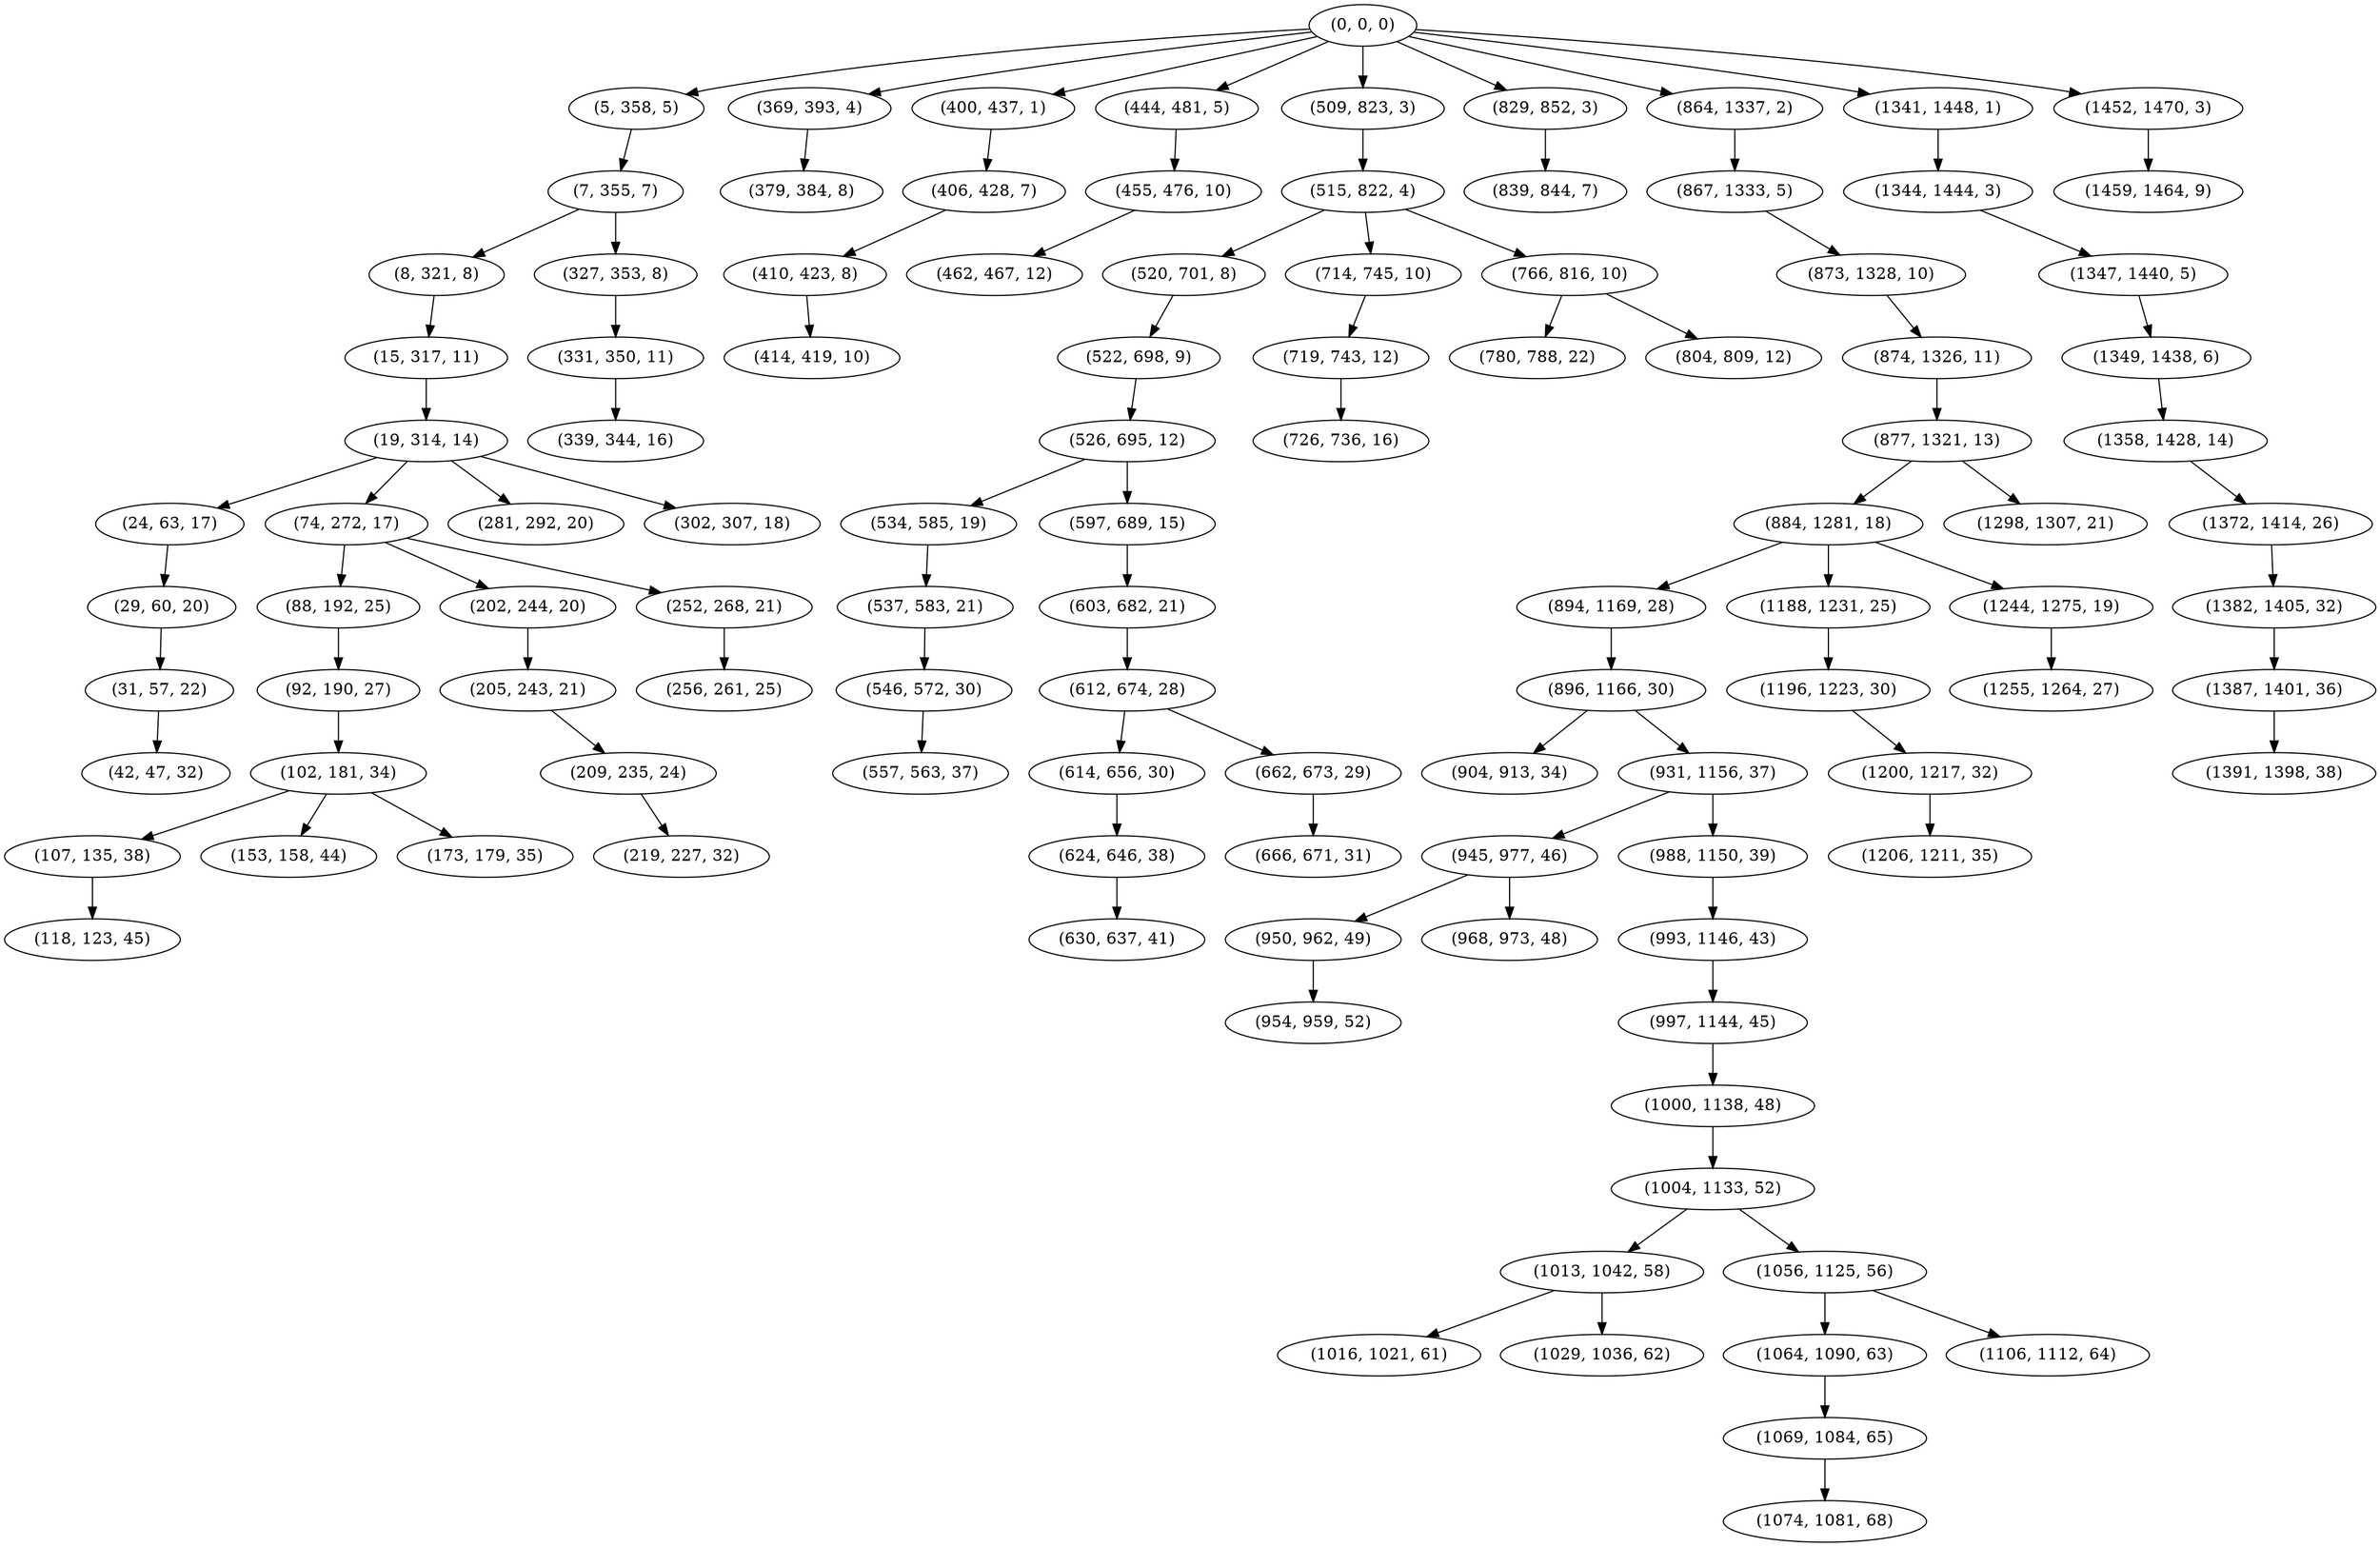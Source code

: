 digraph tree {
    "(0, 0, 0)";
    "(5, 358, 5)";
    "(7, 355, 7)";
    "(8, 321, 8)";
    "(15, 317, 11)";
    "(19, 314, 14)";
    "(24, 63, 17)";
    "(29, 60, 20)";
    "(31, 57, 22)";
    "(42, 47, 32)";
    "(74, 272, 17)";
    "(88, 192, 25)";
    "(92, 190, 27)";
    "(102, 181, 34)";
    "(107, 135, 38)";
    "(118, 123, 45)";
    "(153, 158, 44)";
    "(173, 179, 35)";
    "(202, 244, 20)";
    "(205, 243, 21)";
    "(209, 235, 24)";
    "(219, 227, 32)";
    "(252, 268, 21)";
    "(256, 261, 25)";
    "(281, 292, 20)";
    "(302, 307, 18)";
    "(327, 353, 8)";
    "(331, 350, 11)";
    "(339, 344, 16)";
    "(369, 393, 4)";
    "(379, 384, 8)";
    "(400, 437, 1)";
    "(406, 428, 7)";
    "(410, 423, 8)";
    "(414, 419, 10)";
    "(444, 481, 5)";
    "(455, 476, 10)";
    "(462, 467, 12)";
    "(509, 823, 3)";
    "(515, 822, 4)";
    "(520, 701, 8)";
    "(522, 698, 9)";
    "(526, 695, 12)";
    "(534, 585, 19)";
    "(537, 583, 21)";
    "(546, 572, 30)";
    "(557, 563, 37)";
    "(597, 689, 15)";
    "(603, 682, 21)";
    "(612, 674, 28)";
    "(614, 656, 30)";
    "(624, 646, 38)";
    "(630, 637, 41)";
    "(662, 673, 29)";
    "(666, 671, 31)";
    "(714, 745, 10)";
    "(719, 743, 12)";
    "(726, 736, 16)";
    "(766, 816, 10)";
    "(780, 788, 22)";
    "(804, 809, 12)";
    "(829, 852, 3)";
    "(839, 844, 7)";
    "(864, 1337, 2)";
    "(867, 1333, 5)";
    "(873, 1328, 10)";
    "(874, 1326, 11)";
    "(877, 1321, 13)";
    "(884, 1281, 18)";
    "(894, 1169, 28)";
    "(896, 1166, 30)";
    "(904, 913, 34)";
    "(931, 1156, 37)";
    "(945, 977, 46)";
    "(950, 962, 49)";
    "(954, 959, 52)";
    "(968, 973, 48)";
    "(988, 1150, 39)";
    "(993, 1146, 43)";
    "(997, 1144, 45)";
    "(1000, 1138, 48)";
    "(1004, 1133, 52)";
    "(1013, 1042, 58)";
    "(1016, 1021, 61)";
    "(1029, 1036, 62)";
    "(1056, 1125, 56)";
    "(1064, 1090, 63)";
    "(1069, 1084, 65)";
    "(1074, 1081, 68)";
    "(1106, 1112, 64)";
    "(1188, 1231, 25)";
    "(1196, 1223, 30)";
    "(1200, 1217, 32)";
    "(1206, 1211, 35)";
    "(1244, 1275, 19)";
    "(1255, 1264, 27)";
    "(1298, 1307, 21)";
    "(1341, 1448, 1)";
    "(1344, 1444, 3)";
    "(1347, 1440, 5)";
    "(1349, 1438, 6)";
    "(1358, 1428, 14)";
    "(1372, 1414, 26)";
    "(1382, 1405, 32)";
    "(1387, 1401, 36)";
    "(1391, 1398, 38)";
    "(1452, 1470, 3)";
    "(1459, 1464, 9)";
    "(0, 0, 0)" -> "(5, 358, 5)";
    "(0, 0, 0)" -> "(369, 393, 4)";
    "(0, 0, 0)" -> "(400, 437, 1)";
    "(0, 0, 0)" -> "(444, 481, 5)";
    "(0, 0, 0)" -> "(509, 823, 3)";
    "(0, 0, 0)" -> "(829, 852, 3)";
    "(0, 0, 0)" -> "(864, 1337, 2)";
    "(0, 0, 0)" -> "(1341, 1448, 1)";
    "(0, 0, 0)" -> "(1452, 1470, 3)";
    "(5, 358, 5)" -> "(7, 355, 7)";
    "(7, 355, 7)" -> "(8, 321, 8)";
    "(7, 355, 7)" -> "(327, 353, 8)";
    "(8, 321, 8)" -> "(15, 317, 11)";
    "(15, 317, 11)" -> "(19, 314, 14)";
    "(19, 314, 14)" -> "(24, 63, 17)";
    "(19, 314, 14)" -> "(74, 272, 17)";
    "(19, 314, 14)" -> "(281, 292, 20)";
    "(19, 314, 14)" -> "(302, 307, 18)";
    "(24, 63, 17)" -> "(29, 60, 20)";
    "(29, 60, 20)" -> "(31, 57, 22)";
    "(31, 57, 22)" -> "(42, 47, 32)";
    "(74, 272, 17)" -> "(88, 192, 25)";
    "(74, 272, 17)" -> "(202, 244, 20)";
    "(74, 272, 17)" -> "(252, 268, 21)";
    "(88, 192, 25)" -> "(92, 190, 27)";
    "(92, 190, 27)" -> "(102, 181, 34)";
    "(102, 181, 34)" -> "(107, 135, 38)";
    "(102, 181, 34)" -> "(153, 158, 44)";
    "(102, 181, 34)" -> "(173, 179, 35)";
    "(107, 135, 38)" -> "(118, 123, 45)";
    "(202, 244, 20)" -> "(205, 243, 21)";
    "(205, 243, 21)" -> "(209, 235, 24)";
    "(209, 235, 24)" -> "(219, 227, 32)";
    "(252, 268, 21)" -> "(256, 261, 25)";
    "(327, 353, 8)" -> "(331, 350, 11)";
    "(331, 350, 11)" -> "(339, 344, 16)";
    "(369, 393, 4)" -> "(379, 384, 8)";
    "(400, 437, 1)" -> "(406, 428, 7)";
    "(406, 428, 7)" -> "(410, 423, 8)";
    "(410, 423, 8)" -> "(414, 419, 10)";
    "(444, 481, 5)" -> "(455, 476, 10)";
    "(455, 476, 10)" -> "(462, 467, 12)";
    "(509, 823, 3)" -> "(515, 822, 4)";
    "(515, 822, 4)" -> "(520, 701, 8)";
    "(515, 822, 4)" -> "(714, 745, 10)";
    "(515, 822, 4)" -> "(766, 816, 10)";
    "(520, 701, 8)" -> "(522, 698, 9)";
    "(522, 698, 9)" -> "(526, 695, 12)";
    "(526, 695, 12)" -> "(534, 585, 19)";
    "(526, 695, 12)" -> "(597, 689, 15)";
    "(534, 585, 19)" -> "(537, 583, 21)";
    "(537, 583, 21)" -> "(546, 572, 30)";
    "(546, 572, 30)" -> "(557, 563, 37)";
    "(597, 689, 15)" -> "(603, 682, 21)";
    "(603, 682, 21)" -> "(612, 674, 28)";
    "(612, 674, 28)" -> "(614, 656, 30)";
    "(612, 674, 28)" -> "(662, 673, 29)";
    "(614, 656, 30)" -> "(624, 646, 38)";
    "(624, 646, 38)" -> "(630, 637, 41)";
    "(662, 673, 29)" -> "(666, 671, 31)";
    "(714, 745, 10)" -> "(719, 743, 12)";
    "(719, 743, 12)" -> "(726, 736, 16)";
    "(766, 816, 10)" -> "(780, 788, 22)";
    "(766, 816, 10)" -> "(804, 809, 12)";
    "(829, 852, 3)" -> "(839, 844, 7)";
    "(864, 1337, 2)" -> "(867, 1333, 5)";
    "(867, 1333, 5)" -> "(873, 1328, 10)";
    "(873, 1328, 10)" -> "(874, 1326, 11)";
    "(874, 1326, 11)" -> "(877, 1321, 13)";
    "(877, 1321, 13)" -> "(884, 1281, 18)";
    "(877, 1321, 13)" -> "(1298, 1307, 21)";
    "(884, 1281, 18)" -> "(894, 1169, 28)";
    "(884, 1281, 18)" -> "(1188, 1231, 25)";
    "(884, 1281, 18)" -> "(1244, 1275, 19)";
    "(894, 1169, 28)" -> "(896, 1166, 30)";
    "(896, 1166, 30)" -> "(904, 913, 34)";
    "(896, 1166, 30)" -> "(931, 1156, 37)";
    "(931, 1156, 37)" -> "(945, 977, 46)";
    "(931, 1156, 37)" -> "(988, 1150, 39)";
    "(945, 977, 46)" -> "(950, 962, 49)";
    "(945, 977, 46)" -> "(968, 973, 48)";
    "(950, 962, 49)" -> "(954, 959, 52)";
    "(988, 1150, 39)" -> "(993, 1146, 43)";
    "(993, 1146, 43)" -> "(997, 1144, 45)";
    "(997, 1144, 45)" -> "(1000, 1138, 48)";
    "(1000, 1138, 48)" -> "(1004, 1133, 52)";
    "(1004, 1133, 52)" -> "(1013, 1042, 58)";
    "(1004, 1133, 52)" -> "(1056, 1125, 56)";
    "(1013, 1042, 58)" -> "(1016, 1021, 61)";
    "(1013, 1042, 58)" -> "(1029, 1036, 62)";
    "(1056, 1125, 56)" -> "(1064, 1090, 63)";
    "(1056, 1125, 56)" -> "(1106, 1112, 64)";
    "(1064, 1090, 63)" -> "(1069, 1084, 65)";
    "(1069, 1084, 65)" -> "(1074, 1081, 68)";
    "(1188, 1231, 25)" -> "(1196, 1223, 30)";
    "(1196, 1223, 30)" -> "(1200, 1217, 32)";
    "(1200, 1217, 32)" -> "(1206, 1211, 35)";
    "(1244, 1275, 19)" -> "(1255, 1264, 27)";
    "(1341, 1448, 1)" -> "(1344, 1444, 3)";
    "(1344, 1444, 3)" -> "(1347, 1440, 5)";
    "(1347, 1440, 5)" -> "(1349, 1438, 6)";
    "(1349, 1438, 6)" -> "(1358, 1428, 14)";
    "(1358, 1428, 14)" -> "(1372, 1414, 26)";
    "(1372, 1414, 26)" -> "(1382, 1405, 32)";
    "(1382, 1405, 32)" -> "(1387, 1401, 36)";
    "(1387, 1401, 36)" -> "(1391, 1398, 38)";
    "(1452, 1470, 3)" -> "(1459, 1464, 9)";
}
